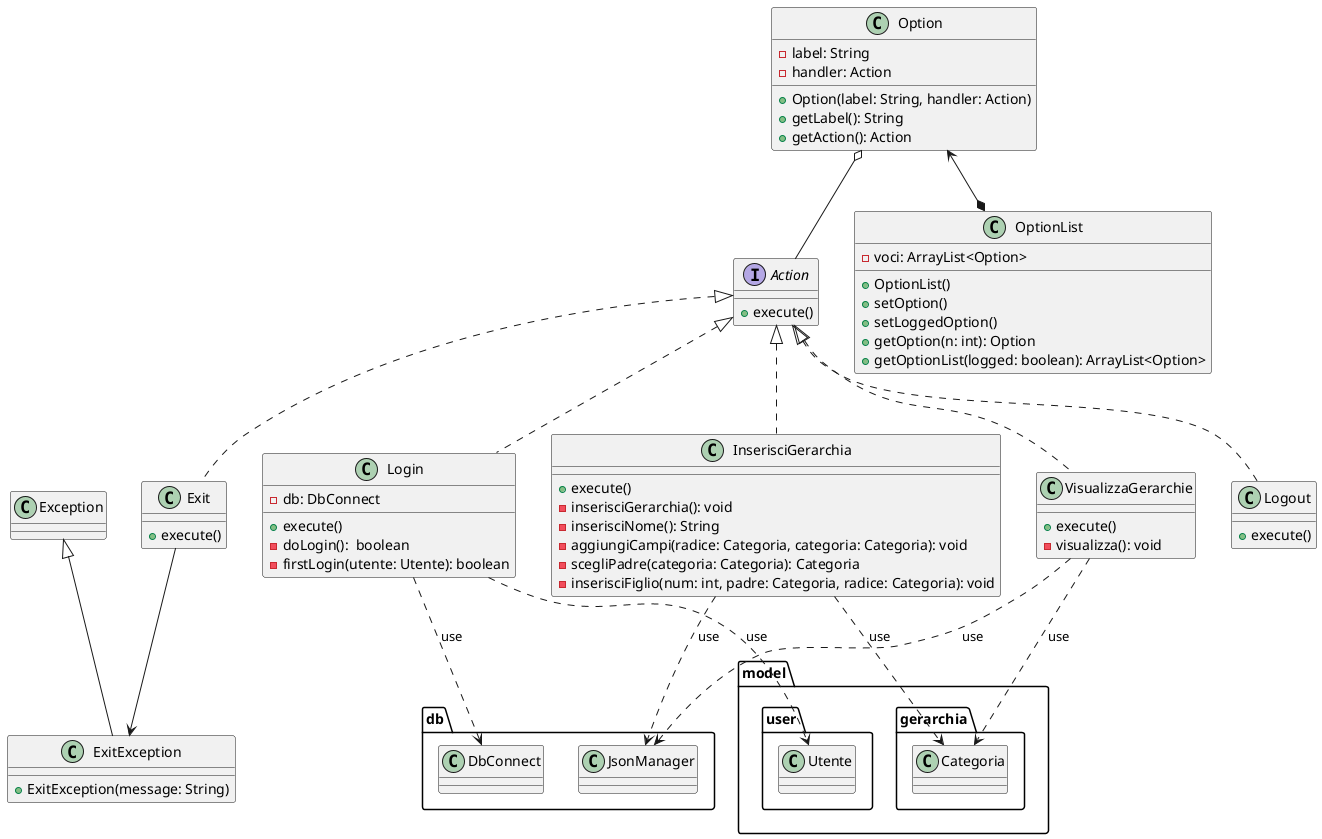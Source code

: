 @startuml controller

interface Action{
    +execute()
}

class Option{
    -label: String
    -handler: Action
    +Option(label: String, handler: Action)
    +getLabel(): String
    +getAction(): Action
}

class OptionList{
    -voci: ArrayList<Option>
    +OptionList()
    +setOption()
    +setLoggedOption()
    +getOption(n: int): Option
    +getOptionList(logged: boolean): ArrayList<Option>
}

Option <--* OptionList
Option o-- Action

class ExitException extends Exception{
    +ExitException(message: String)
}
class Exit implements Action{
    +execute()
}

Exit --> ExitException

class Login implements Action{
    -db: DbConnect
    +execute()
    -doLogin():  boolean
    -firstLogin(utente: Utente): boolean
}

class Logout implements Action{
    +execute()
}

class InserisciGerarchia implements Action{
    +execute()
    -inserisciGerarchia(): void
    -inserisciNome(): String
    -aggiungiCampi(radice: Categoria, categoria: Categoria): void
    -scegliPadre(categoria: Categoria): Categoria
    -inserisciFiglio(num: int, padre: Categoria, radice: Categoria): void

}

class VisualizzaGerarchie implements Action{
    +execute()
    -visualizza(): void
}

Login ..> model.user.Utente: use
Login ..> db.DbConnect: use
InserisciGerarchia ..> model.gerarchia.Categoria: use
VisualizzaGerarchie ..> model.gerarchia.Categoria: use
InserisciGerarchia ..> db.JsonManager: use
VisualizzaGerarchie ..> db.JsonManager: use


@enduml
